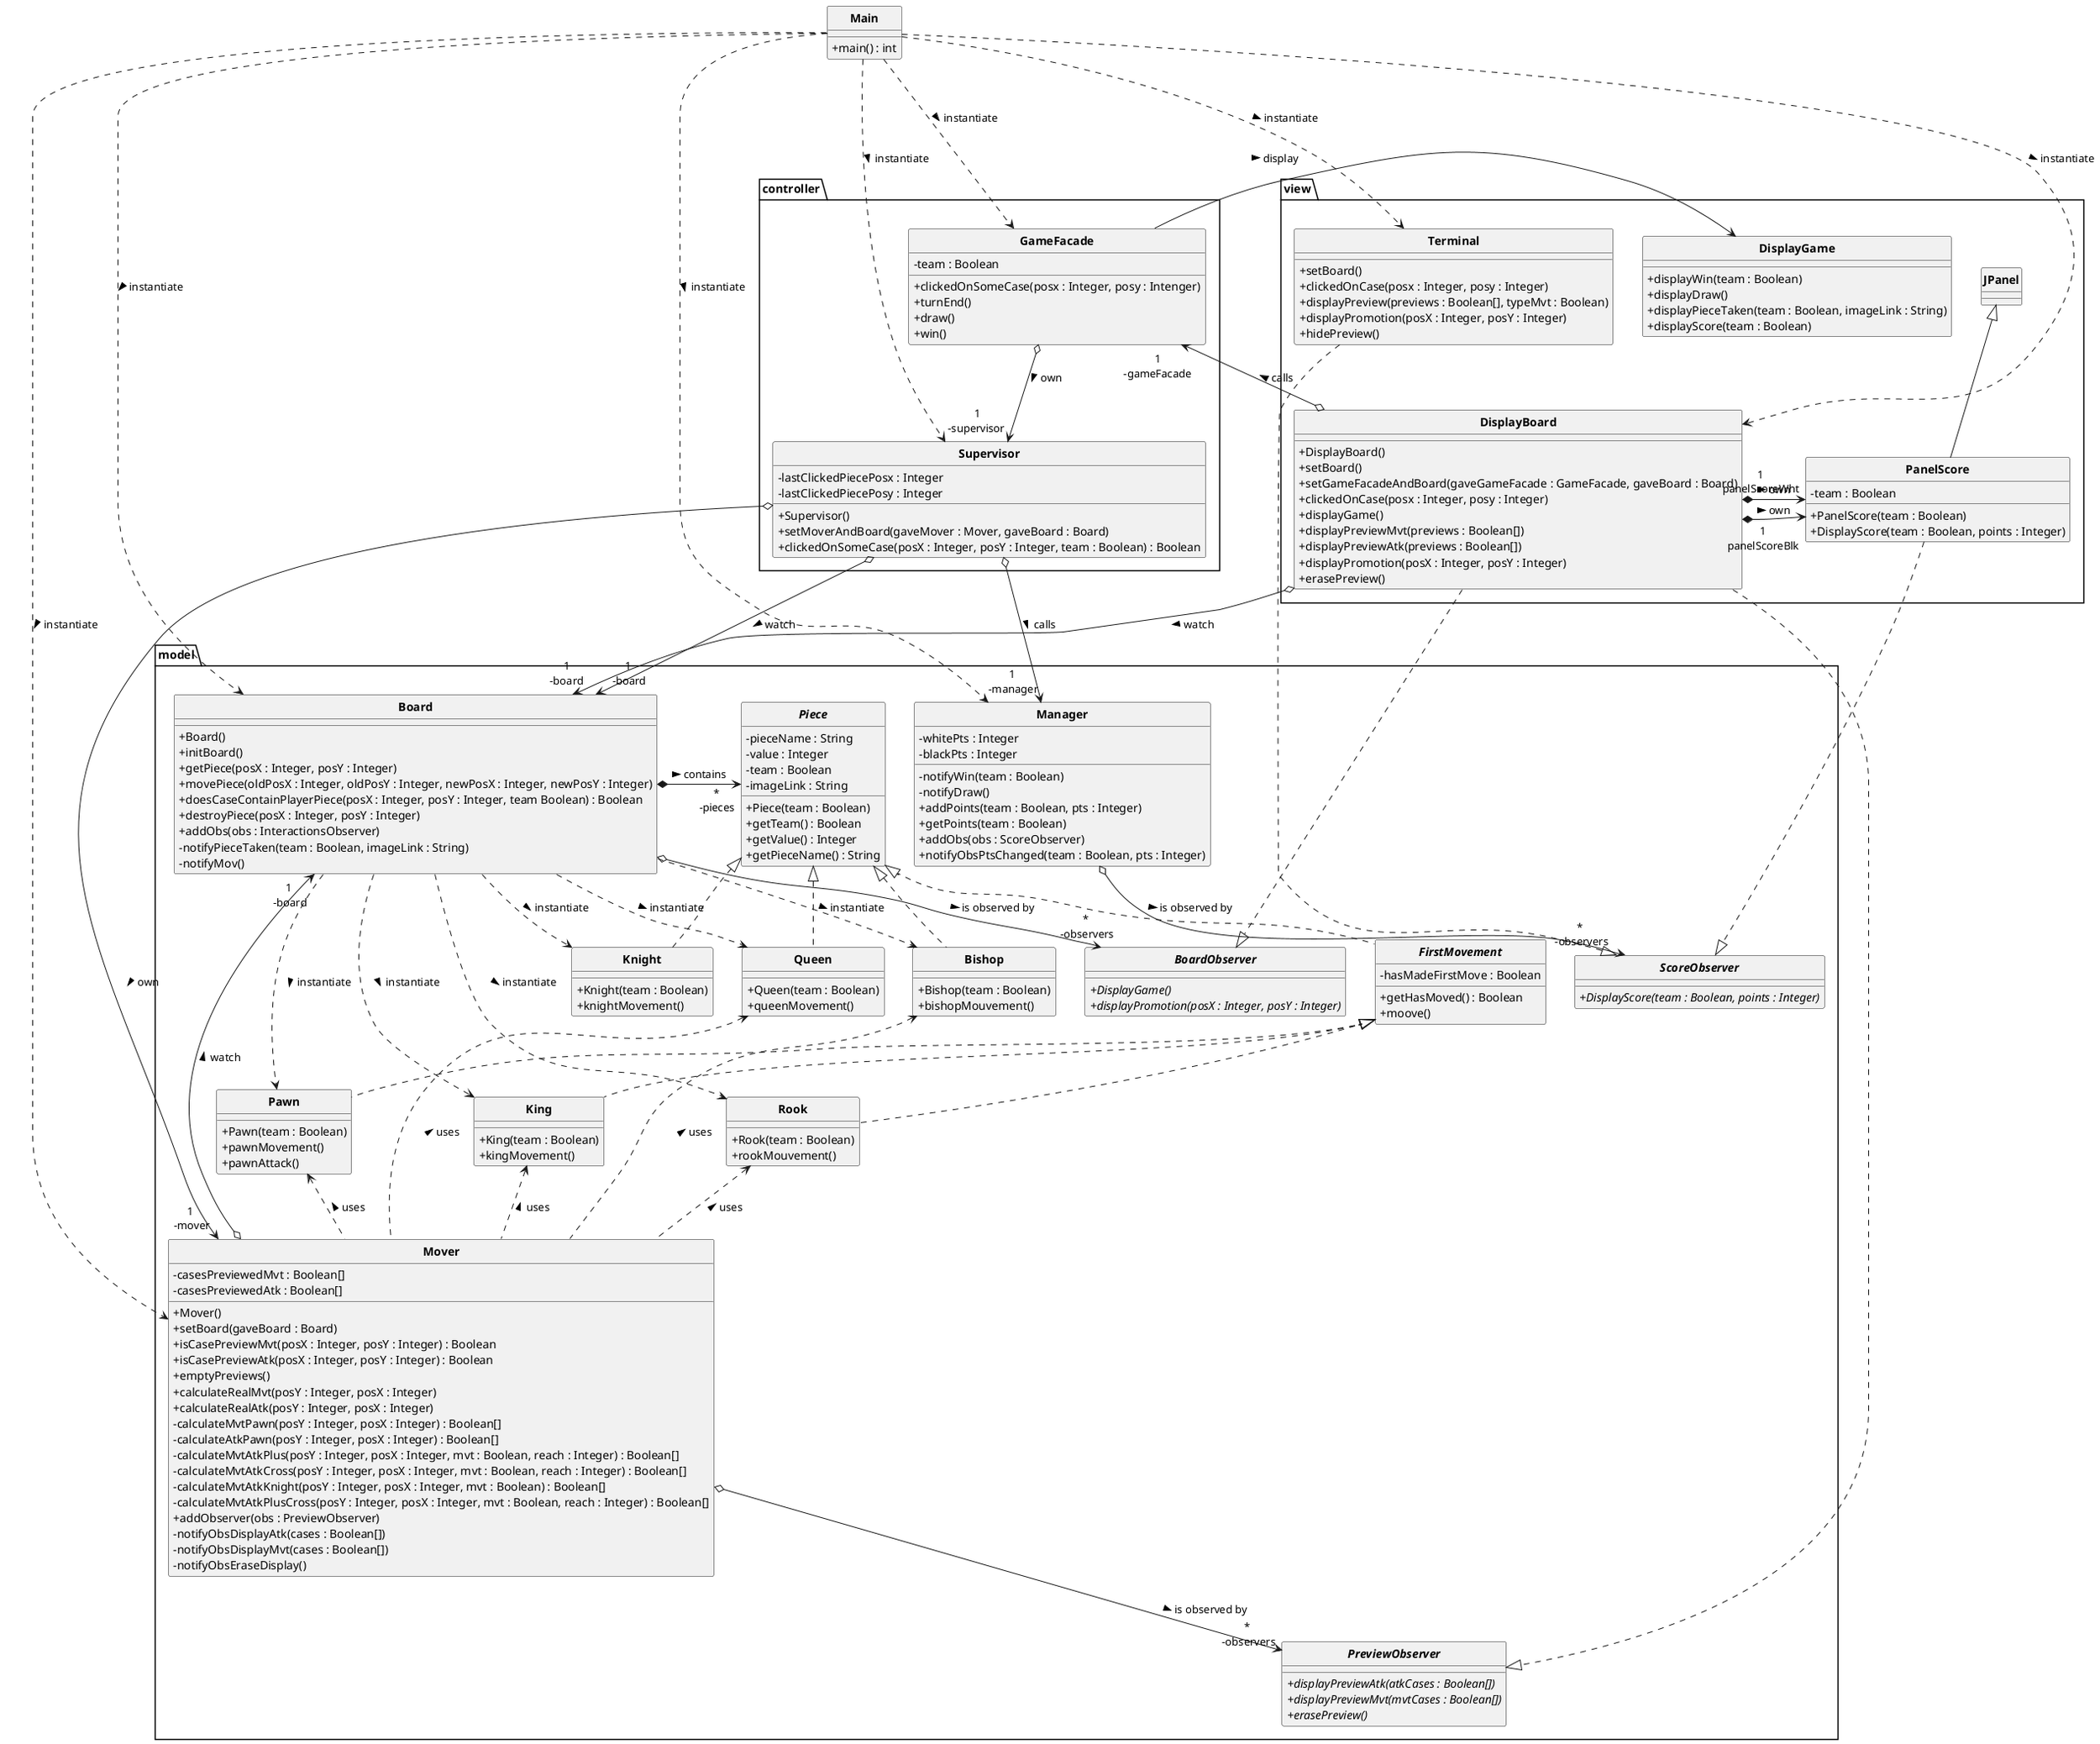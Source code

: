  @startuml


'a faire, trouver comment faire le "enroque"

    skinparam style strictuml
    skinparam classAttributeIconSize 0
    skinparam classFontStyle Bold
    hide enum methods

    class Main{
        + main() : int
    }


' allait dans board, changé
' + movePiece(oldPosX : Integer, oldPosY : Integer, newPosX : Integer, newPosY : Integer)


    package model{
        class Board{
            + Board()
            + initBoard()
            + getPiece(posX : Integer, posY : Integer)
            + movePiece(oldPosX : Integer, oldPosY : Integer, newPosX : Integer, newPosY : Integer)
            + doesCaseContainPlayerPiece(posX : Integer, posY : Integer, team Boolean) : Boolean
            + destroyPiece(posX : Integer, posY : Integer)
            + addObs(obs : InteractionsObserver)
            - notifyPieceTaken(team : Boolean, imageLink : String)
            - notifyMov()
        }

        class Mover{
            - casesPreviewedMvt : Boolean[]
            - casesPreviewedAtk : Boolean[]
            + Mover()
            + setBoard(gaveBoard : Board)
            + isCasePreviewMvt(posX : Integer, posY : Integer) : Boolean
            + isCasePreviewAtk(posX : Integer, posY : Integer) : Boolean
            + emptyPreviews()
            + calculateRealMvt(posY : Integer, posX : Integer)
            + calculateRealAtk(posY : Integer, posX : Integer)
            - calculateMvtPawn(posY : Integer, posX : Integer) : Boolean[]
            - calculateAtkPawn(posY : Integer, posX : Integer) : Boolean[]
            ' the Boolean mvts, when true calcul the mvt, when false calcul the atk
            - calculateMvtAtkPlus(posY : Integer, posX : Integer, mvt : Boolean, reach : Integer) : Boolean[]
            - calculateMvtAtkCross(posY : Integer, posX : Integer, mvt : Boolean, reach : Integer) : Boolean[]
            - calculateMvtAtkKnight(posY : Integer, posX : Integer, mvt : Boolean) : Boolean[]
            - calculateMvtAtkPlusCross(posY : Integer, posX : Integer, mvt : Boolean, reach : Integer) : Boolean[]
            + addObserver(obs : PreviewObserver)
            - notifyObsDisplayAtk(cases : Boolean[])
            - notifyObsDisplayMvt(cases : Boolean[])
            - notifyObsEraseDisplay()
        }

        interface PreviewObserver{
            + {abstract} displayPreviewAtk(atkCases : Boolean[])
            + {abstract} displayPreviewMvt(mvtCases : Boolean[])
            + {abstract} erasePreview()
        }

        abstract class Piece{
            - pieceName : String
            - value : Integer
            - team : Boolean
            - imageLink : String

            + Piece(team : Boolean) 
            + getTeam() : Boolean
            + getValue() : Integer
            + getPieceName() : String
        }

        class Pawn implements FirstMovement{
            + Pawn(team : Boolean)
            + pawnMovement()
            + pawnAttack()
        }

        abstract class FirstMovement implements Piece{
            - hasMadeFirstMove : Boolean
            + getHasMoved() : Boolean
            + moove()
        }

        class King implements FirstMovement{
            + King(team : Boolean)
            + kingMovement()
        }

        class Queen implements Piece{
            + Queen(team : Boolean)
            + queenMovement()
        }

        class Bishop implements Piece{
            + Bishop(team : Boolean) 
            + bishopMouvement()
        }

        class Rook implements FirstMovement{
            + Rook(team : Boolean)
            + rookMouvement()
        }

        class Knight implements Piece{
            + Knight(team : Boolean)
            + knightMovement()
        }

        interface BoardObserver{
            + {abstract} DisplayGame()
            + {abstract} displayPromotion(posX : Integer, posY : Integer)
        }

        class Manager{
            - whitePts : Integer
            - blackPts : Integer
            - notifyWin(team : Boolean)
            - notifyDraw()
            + addPoints(team : Boolean, pts : Integer)
            + getPoints(team : Boolean)
            + addObs(obs : ScoreObserver)
            + notifyObsPtsChanged(team : Boolean, pts : Integer)
        }

        interface ScoreObserver{
            + {abstract} DisplayScore(team : Boolean, points : Integer)
        }


    }
' + caseInfo(posx : Integer, posy : Integer)


' 
    package controller{

        class Supervisor{
            - lastClickedPiecePosx : Integer
            - lastClickedPiecePosy : Integer 
            ' on garde pas une piece en privé car on peut trouver la piece selon sa position
            + Supervisor()
            + setMoverAndBoard(gaveMover : Mover, gaveBoard : Board)
            + clickedOnSomeCase(posX : Integer, posY : Integer, team : Boolean) : Boolean
        }

        class GameFacade{
            - team : Boolean
            + clickedOnSomeCase(posx : Integer, posy : Intenger)
            + turnEnd()
            + draw()
            + win()
        }

    }

    package view{
        class DisplayBoard{
            + DisplayBoard()
            + setBoard()
            + setGameFacadeAndBoard(gaveGameFacade : GameFacade, gaveBoard : Board)
            + clickedOnCase(posx : Integer, posy : Integer)
            + displayGame()
            + displayPreviewMvt(previews : Boolean[])
            + displayPreviewAtk(previews : Boolean[])
            + displayPromotion(posX : Integer, posY : Integer)
            + erasePreview()
        }

        class DisplayGame{
            + displayWin(team : Boolean)
            + displayDraw()
            + displayPieceTaken(team : Boolean, imageLink : String)
            + displayScore(team : Boolean)
        }

        class Terminal{
            + setBoard()
            + clickedOnCase(posx : Integer, posy : Integer)
            + displayPreview(previews : Boolean[], typeMvt : Boolean)
            + displayPromotion(posX : Integer, posY : Integer)
            + hidePreview()
        }

        class PanelScore extends JPanel{
            - team : Boolean
            + PanelScore(team : Boolean)
            + DisplayScore(team : Boolean, points : Integer)
        }

        
    }

'class PanelBoard{}
'class PanelPlayer{}

    'main
    Main ..> Board : > instantiate 
    Main ...> GameFacade : > instantiate 
    Main ..> DisplayBoard : > instantiate 
    Main ..> Terminal : > instantiate 
    Main ..> Supervisor : > instantiate 
    Main ..> Manager : > instantiate 
    Main ..> Mover : > instantiate 
    
    'view
    'DisplayBoard o-d-> PanelBoard : "use >"
    'DisplayBoard o--> PanelPlayer : "use >"

    'model
    Board  o--> "*\n -observers" BoardObserver : > is observed by
    Manager  o--> "*\n -observers" ScoreObserver : > is observed by
    Mover  o--> "*\n -observers" PreviewObserver : > is observed by
   
    ' Piece <|.down.. Knight 
    ' Piece <|.down.. Pawn 
    ' Piece <|.down.. Bishop 
    ' Piece <|.down.. Rook 
    ' Piece <|.down.. King 
    ' Piece <|.down.. Queen 

    Board ..> Pawn : > instantiate 
    Board ..> Knight : > instantiate 
    Board ..> Bishop : > instantiate 
    Board ..> Rook : > instantiate 
    Board ..> King : > instantiate 
    Board ..> Queen : > instantiate 

    Board *-> "*\n-pieces" Piece : > contains

    'controller
    GameFacade o--> "1\n-supervisor " Supervisor : > own
   

    'view
    DisplayBoard *-> "1\npanelScoreWht" PanelScore : > own
    DisplayBoard *-> "1\npanelScoreBlk" PanelScore : > own

    'relation view - controller
    'cette relation envoie la position de la case cliquee a controller
    DisplayBoard o-right-> "1\n-gameFacade" GameFacade : > calls  
    GameFacade -> DisplayGame : > display
    
    'relation view - model
    Terminal ..|> ScoreObserver : ""
    DisplayBoard .down.|> BoardObserver : ""
    DisplayBoard .down.|> PreviewObserver : ""
    DisplayBoard o-down-> "1\n-board" Board : > watch
    PanelScore ..|> ScoreObserver

    'relation controller - model
    Supervisor o--> "1\n -board" Board : > watch 
    Supervisor o-r-> "1\n -mover" Mover : > own 


    'layout
    Supervisor o-> "1\n -manager" Manager : > calls 
    
    'DisplayBoard -[hidden]> Supervisor : "consults >"

    Mover  o-> "1\n -board" Board : > watch
    Mover .u.> Rook : > uses
    Mover .u.> Pawn : > uses
    Mover .u.> King : > uses
    Mover .u.> Bishop : > uses
    Mover .u.> Queen : > uses


    @enduml